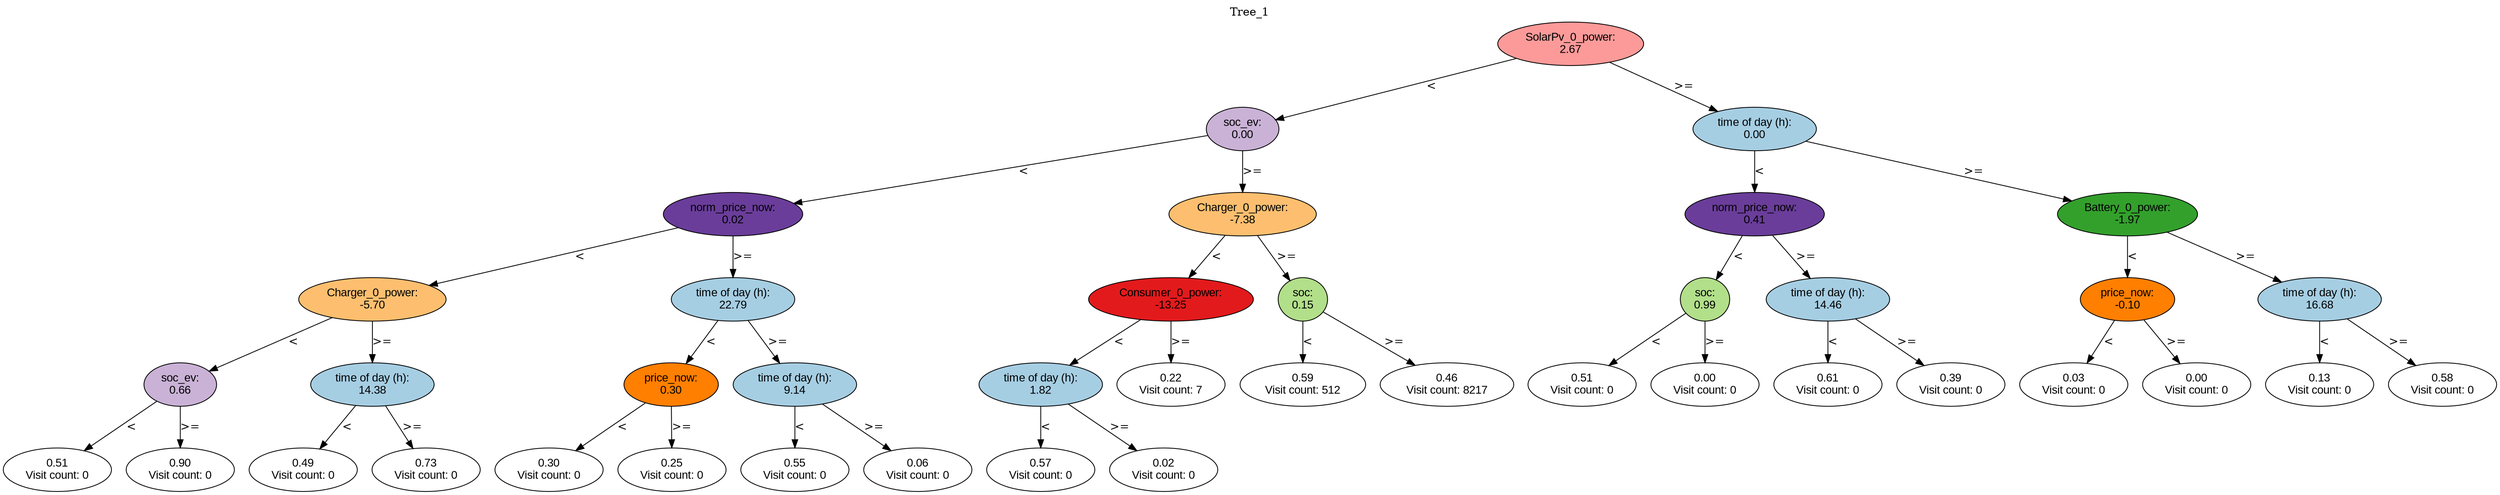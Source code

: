 digraph BST {
    node [fontname="Arial" style=filled colorscheme=paired12];
    0 [ label = "SolarPv_0_power:
2.67" fillcolor=5];
    1 [ label = "soc_ev:
0.00" fillcolor=9];
    2 [ label = "norm_price_now:
0.02" fillcolor=10];
    3 [ label = "Charger_0_power:
-5.70" fillcolor=7];
    4 [ label = "soc_ev:
0.66" fillcolor=9];
    5 [ label = "0.51
Visit count: 0" fillcolor=white];
    6 [ label = "0.90
Visit count: 0" fillcolor=white];
    7 [ label = "time of day (h):
14.38" fillcolor=1];
    8 [ label = "0.49
Visit count: 0" fillcolor=white];
    9 [ label = "0.73
Visit count: 0" fillcolor=white];
    10 [ label = "time of day (h):
22.79" fillcolor=1];
    11 [ label = "price_now:
0.30" fillcolor=8];
    12 [ label = "0.30
Visit count: 0" fillcolor=white];
    13 [ label = "0.25
Visit count: 0" fillcolor=white];
    14 [ label = "time of day (h):
9.14" fillcolor=1];
    15 [ label = "0.55
Visit count: 0" fillcolor=white];
    16 [ label = "0.06
Visit count: 0" fillcolor=white];
    17 [ label = "Charger_0_power:
-7.38" fillcolor=7];
    18 [ label = "Consumer_0_power:
-13.25" fillcolor=6];
    19 [ label = "time of day (h):
1.82" fillcolor=1];
    20 [ label = "0.57
Visit count: 0" fillcolor=white];
    21 [ label = "0.02
Visit count: 0" fillcolor=white];
    22 [ label = "0.22
Visit count: 7" fillcolor=white];
    23 [ label = "soc:
0.15" fillcolor=3];
    24 [ label = "0.59
Visit count: 512" fillcolor=white];
    25 [ label = "0.46
Visit count: 8217" fillcolor=white];
    26 [ label = "time of day (h):
0.00" fillcolor=1];
    27 [ label = "norm_price_now:
0.41" fillcolor=10];
    28 [ label = "soc:
0.99" fillcolor=3];
    29 [ label = "0.51
Visit count: 0" fillcolor=white];
    30 [ label = "0.00
Visit count: 0" fillcolor=white];
    31 [ label = "time of day (h):
14.46" fillcolor=1];
    32 [ label = "0.61
Visit count: 0" fillcolor=white];
    33 [ label = "0.39
Visit count: 0" fillcolor=white];
    34 [ label = "Battery_0_power:
-1.97" fillcolor=4];
    35 [ label = "price_now:
-0.10" fillcolor=8];
    36 [ label = "0.03
Visit count: 0" fillcolor=white];
    37 [ label = "0.00
Visit count: 0" fillcolor=white];
    38 [ label = "time of day (h):
16.68" fillcolor=1];
    39 [ label = "0.13
Visit count: 0" fillcolor=white];
    40 [ label = "0.58
Visit count: 0" fillcolor=white];

    0  -> 1[ label = "<"];
    0  -> 26[ label = ">="];
    1  -> 2[ label = "<"];
    1  -> 17[ label = ">="];
    2  -> 3[ label = "<"];
    2  -> 10[ label = ">="];
    3  -> 4[ label = "<"];
    3  -> 7[ label = ">="];
    4  -> 5[ label = "<"];
    4  -> 6[ label = ">="];
    7  -> 8[ label = "<"];
    7  -> 9[ label = ">="];
    10  -> 11[ label = "<"];
    10  -> 14[ label = ">="];
    11  -> 12[ label = "<"];
    11  -> 13[ label = ">="];
    14  -> 15[ label = "<"];
    14  -> 16[ label = ">="];
    17  -> 18[ label = "<"];
    17  -> 23[ label = ">="];
    18  -> 19[ label = "<"];
    18  -> 22[ label = ">="];
    19  -> 20[ label = "<"];
    19  -> 21[ label = ">="];
    23  -> 24[ label = "<"];
    23  -> 25[ label = ">="];
    26  -> 27[ label = "<"];
    26  -> 34[ label = ">="];
    27  -> 28[ label = "<"];
    27  -> 31[ label = ">="];
    28  -> 29[ label = "<"];
    28  -> 30[ label = ">="];
    31  -> 32[ label = "<"];
    31  -> 33[ label = ">="];
    34  -> 35[ label = "<"];
    34  -> 38[ label = ">="];
    35  -> 36[ label = "<"];
    35  -> 37[ label = ">="];
    38  -> 39[ label = "<"];
    38  -> 40[ label = ">="];

    labelloc="t";
    label="Tree_1";
}